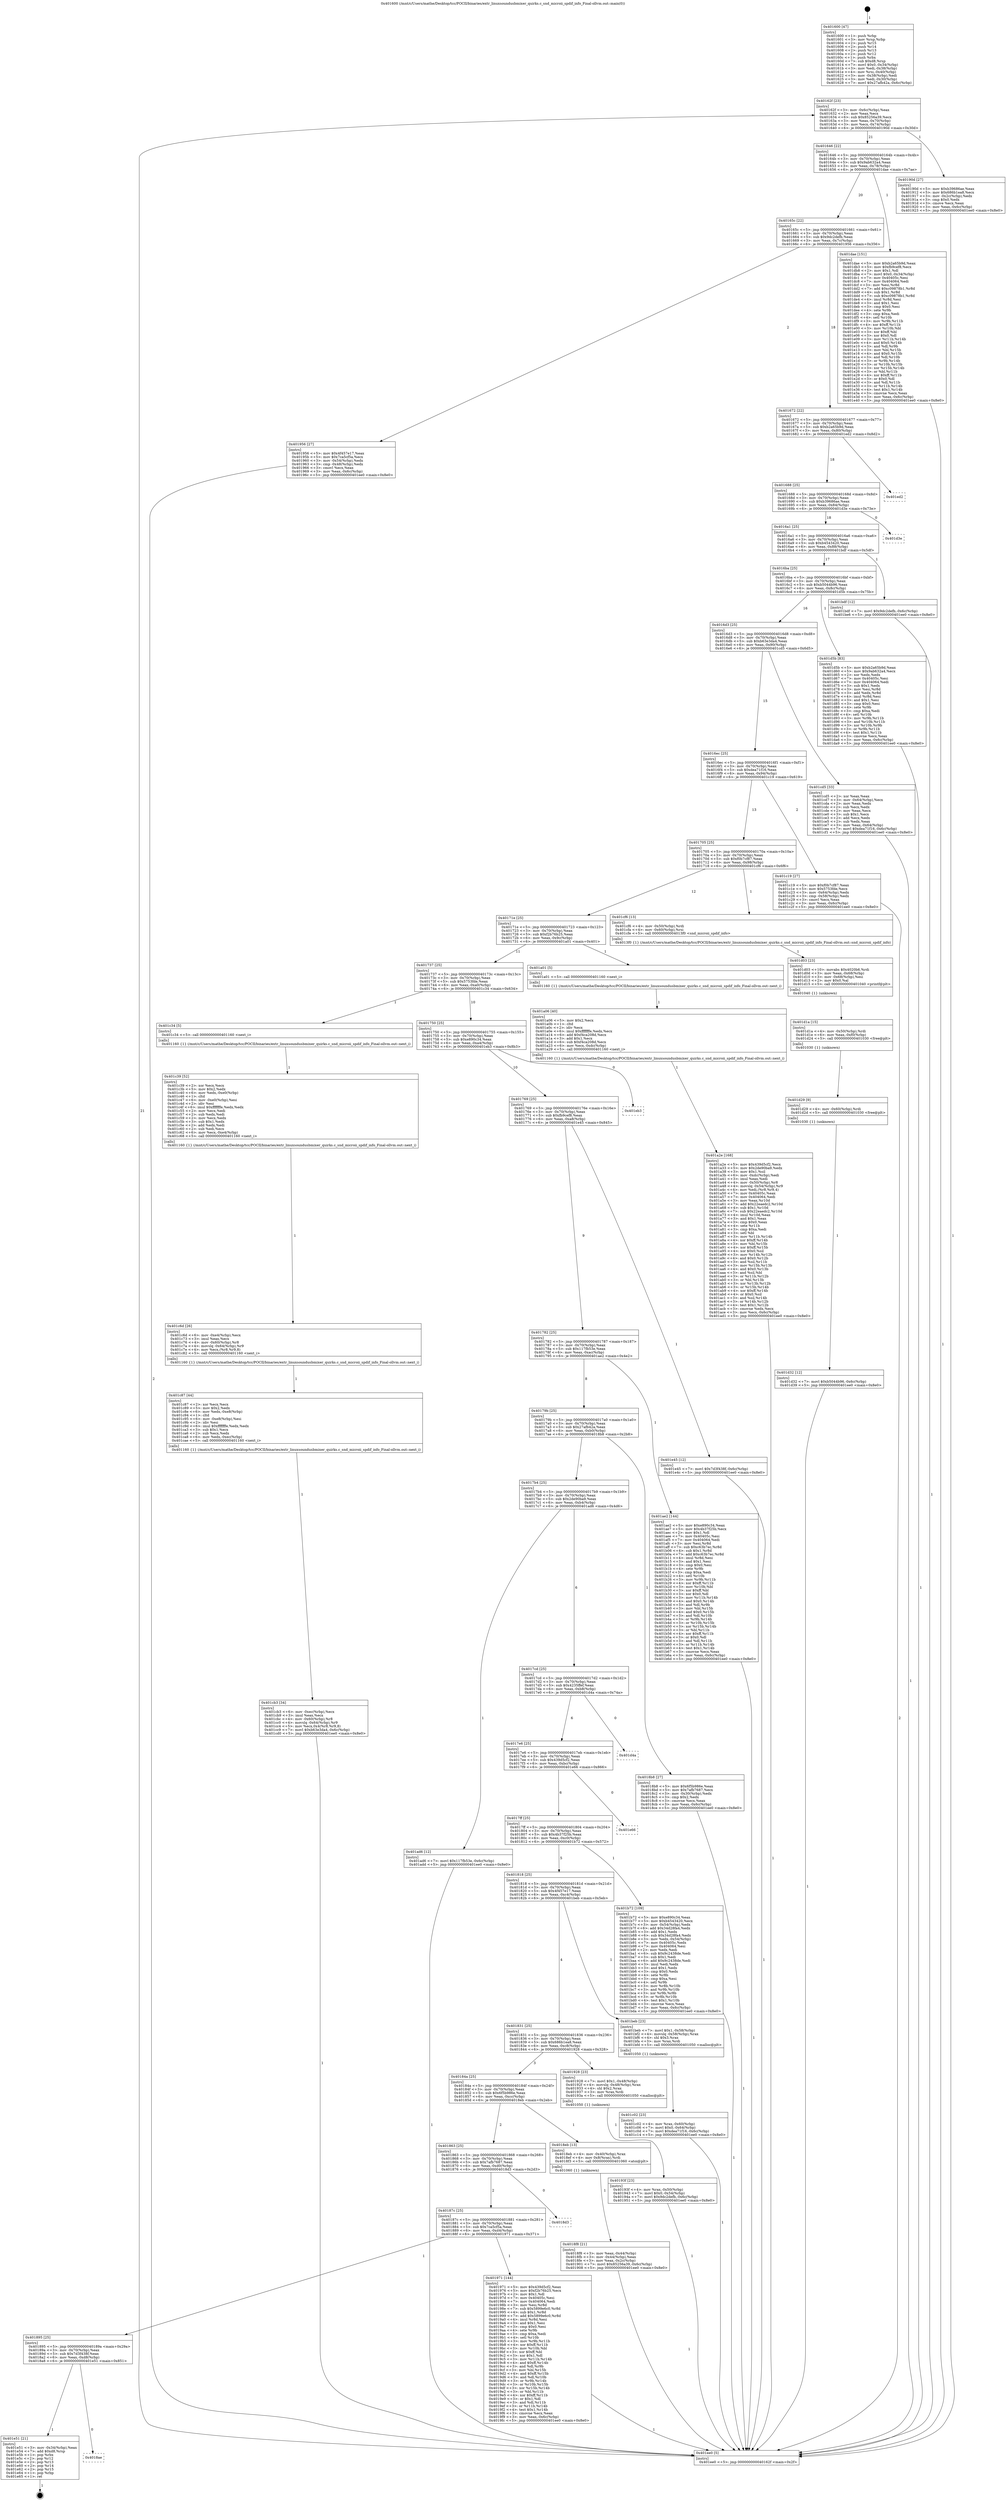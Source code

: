 digraph "0x401600" {
  label = "0x401600 (/mnt/c/Users/mathe/Desktop/tcc/POCII/binaries/extr_linuxsoundusbmixer_quirks.c_snd_microii_spdif_info_Final-ollvm.out::main(0))"
  labelloc = "t"
  node[shape=record]

  Entry [label="",width=0.3,height=0.3,shape=circle,fillcolor=black,style=filled]
  "0x40162f" [label="{
     0x40162f [23]\l
     | [instrs]\l
     &nbsp;&nbsp;0x40162f \<+3\>: mov -0x6c(%rbp),%eax\l
     &nbsp;&nbsp;0x401632 \<+2\>: mov %eax,%ecx\l
     &nbsp;&nbsp;0x401634 \<+6\>: sub $0x85256a39,%ecx\l
     &nbsp;&nbsp;0x40163a \<+3\>: mov %eax,-0x70(%rbp)\l
     &nbsp;&nbsp;0x40163d \<+3\>: mov %ecx,-0x74(%rbp)\l
     &nbsp;&nbsp;0x401640 \<+6\>: je 000000000040190d \<main+0x30d\>\l
  }"]
  "0x40190d" [label="{
     0x40190d [27]\l
     | [instrs]\l
     &nbsp;&nbsp;0x40190d \<+5\>: mov $0xb39686ae,%eax\l
     &nbsp;&nbsp;0x401912 \<+5\>: mov $0x686b1ea8,%ecx\l
     &nbsp;&nbsp;0x401917 \<+3\>: mov -0x2c(%rbp),%edx\l
     &nbsp;&nbsp;0x40191a \<+3\>: cmp $0x0,%edx\l
     &nbsp;&nbsp;0x40191d \<+3\>: cmove %ecx,%eax\l
     &nbsp;&nbsp;0x401920 \<+3\>: mov %eax,-0x6c(%rbp)\l
     &nbsp;&nbsp;0x401923 \<+5\>: jmp 0000000000401ee0 \<main+0x8e0\>\l
  }"]
  "0x401646" [label="{
     0x401646 [22]\l
     | [instrs]\l
     &nbsp;&nbsp;0x401646 \<+5\>: jmp 000000000040164b \<main+0x4b\>\l
     &nbsp;&nbsp;0x40164b \<+3\>: mov -0x70(%rbp),%eax\l
     &nbsp;&nbsp;0x40164e \<+5\>: sub $0x9ab632a4,%eax\l
     &nbsp;&nbsp;0x401653 \<+3\>: mov %eax,-0x78(%rbp)\l
     &nbsp;&nbsp;0x401656 \<+6\>: je 0000000000401dae \<main+0x7ae\>\l
  }"]
  Exit [label="",width=0.3,height=0.3,shape=circle,fillcolor=black,style=filled,peripheries=2]
  "0x401dae" [label="{
     0x401dae [151]\l
     | [instrs]\l
     &nbsp;&nbsp;0x401dae \<+5\>: mov $0xb2a65b9d,%eax\l
     &nbsp;&nbsp;0x401db3 \<+5\>: mov $0xfb9cef8,%ecx\l
     &nbsp;&nbsp;0x401db8 \<+2\>: mov $0x1,%dl\l
     &nbsp;&nbsp;0x401dba \<+7\>: movl $0x0,-0x34(%rbp)\l
     &nbsp;&nbsp;0x401dc1 \<+7\>: mov 0x40405c,%esi\l
     &nbsp;&nbsp;0x401dc8 \<+7\>: mov 0x404064,%edi\l
     &nbsp;&nbsp;0x401dcf \<+3\>: mov %esi,%r8d\l
     &nbsp;&nbsp;0x401dd2 \<+7\>: add $0xc09878b1,%r8d\l
     &nbsp;&nbsp;0x401dd9 \<+4\>: sub $0x1,%r8d\l
     &nbsp;&nbsp;0x401ddd \<+7\>: sub $0xc09878b1,%r8d\l
     &nbsp;&nbsp;0x401de4 \<+4\>: imul %r8d,%esi\l
     &nbsp;&nbsp;0x401de8 \<+3\>: and $0x1,%esi\l
     &nbsp;&nbsp;0x401deb \<+3\>: cmp $0x0,%esi\l
     &nbsp;&nbsp;0x401dee \<+4\>: sete %r9b\l
     &nbsp;&nbsp;0x401df2 \<+3\>: cmp $0xa,%edi\l
     &nbsp;&nbsp;0x401df5 \<+4\>: setl %r10b\l
     &nbsp;&nbsp;0x401df9 \<+3\>: mov %r9b,%r11b\l
     &nbsp;&nbsp;0x401dfc \<+4\>: xor $0xff,%r11b\l
     &nbsp;&nbsp;0x401e00 \<+3\>: mov %r10b,%bl\l
     &nbsp;&nbsp;0x401e03 \<+3\>: xor $0xff,%bl\l
     &nbsp;&nbsp;0x401e06 \<+3\>: xor $0x0,%dl\l
     &nbsp;&nbsp;0x401e09 \<+3\>: mov %r11b,%r14b\l
     &nbsp;&nbsp;0x401e0c \<+4\>: and $0x0,%r14b\l
     &nbsp;&nbsp;0x401e10 \<+3\>: and %dl,%r9b\l
     &nbsp;&nbsp;0x401e13 \<+3\>: mov %bl,%r15b\l
     &nbsp;&nbsp;0x401e16 \<+4\>: and $0x0,%r15b\l
     &nbsp;&nbsp;0x401e1a \<+3\>: and %dl,%r10b\l
     &nbsp;&nbsp;0x401e1d \<+3\>: or %r9b,%r14b\l
     &nbsp;&nbsp;0x401e20 \<+3\>: or %r10b,%r15b\l
     &nbsp;&nbsp;0x401e23 \<+3\>: xor %r15b,%r14b\l
     &nbsp;&nbsp;0x401e26 \<+3\>: or %bl,%r11b\l
     &nbsp;&nbsp;0x401e29 \<+4\>: xor $0xff,%r11b\l
     &nbsp;&nbsp;0x401e2d \<+3\>: or $0x0,%dl\l
     &nbsp;&nbsp;0x401e30 \<+3\>: and %dl,%r11b\l
     &nbsp;&nbsp;0x401e33 \<+3\>: or %r11b,%r14b\l
     &nbsp;&nbsp;0x401e36 \<+4\>: test $0x1,%r14b\l
     &nbsp;&nbsp;0x401e3a \<+3\>: cmovne %ecx,%eax\l
     &nbsp;&nbsp;0x401e3d \<+3\>: mov %eax,-0x6c(%rbp)\l
     &nbsp;&nbsp;0x401e40 \<+5\>: jmp 0000000000401ee0 \<main+0x8e0\>\l
  }"]
  "0x40165c" [label="{
     0x40165c [22]\l
     | [instrs]\l
     &nbsp;&nbsp;0x40165c \<+5\>: jmp 0000000000401661 \<main+0x61\>\l
     &nbsp;&nbsp;0x401661 \<+3\>: mov -0x70(%rbp),%eax\l
     &nbsp;&nbsp;0x401664 \<+5\>: sub $0x9dc2defb,%eax\l
     &nbsp;&nbsp;0x401669 \<+3\>: mov %eax,-0x7c(%rbp)\l
     &nbsp;&nbsp;0x40166c \<+6\>: je 0000000000401956 \<main+0x356\>\l
  }"]
  "0x4018ae" [label="{
     0x4018ae\l
  }", style=dashed]
  "0x401956" [label="{
     0x401956 [27]\l
     | [instrs]\l
     &nbsp;&nbsp;0x401956 \<+5\>: mov $0x4f457e17,%eax\l
     &nbsp;&nbsp;0x40195b \<+5\>: mov $0x7ca5cf5a,%ecx\l
     &nbsp;&nbsp;0x401960 \<+3\>: mov -0x54(%rbp),%edx\l
     &nbsp;&nbsp;0x401963 \<+3\>: cmp -0x48(%rbp),%edx\l
     &nbsp;&nbsp;0x401966 \<+3\>: cmovl %ecx,%eax\l
     &nbsp;&nbsp;0x401969 \<+3\>: mov %eax,-0x6c(%rbp)\l
     &nbsp;&nbsp;0x40196c \<+5\>: jmp 0000000000401ee0 \<main+0x8e0\>\l
  }"]
  "0x401672" [label="{
     0x401672 [22]\l
     | [instrs]\l
     &nbsp;&nbsp;0x401672 \<+5\>: jmp 0000000000401677 \<main+0x77\>\l
     &nbsp;&nbsp;0x401677 \<+3\>: mov -0x70(%rbp),%eax\l
     &nbsp;&nbsp;0x40167a \<+5\>: sub $0xb2a65b9d,%eax\l
     &nbsp;&nbsp;0x40167f \<+3\>: mov %eax,-0x80(%rbp)\l
     &nbsp;&nbsp;0x401682 \<+6\>: je 0000000000401ed2 \<main+0x8d2\>\l
  }"]
  "0x401e51" [label="{
     0x401e51 [21]\l
     | [instrs]\l
     &nbsp;&nbsp;0x401e51 \<+3\>: mov -0x34(%rbp),%eax\l
     &nbsp;&nbsp;0x401e54 \<+7\>: add $0xd8,%rsp\l
     &nbsp;&nbsp;0x401e5b \<+1\>: pop %rbx\l
     &nbsp;&nbsp;0x401e5c \<+2\>: pop %r12\l
     &nbsp;&nbsp;0x401e5e \<+2\>: pop %r13\l
     &nbsp;&nbsp;0x401e60 \<+2\>: pop %r14\l
     &nbsp;&nbsp;0x401e62 \<+2\>: pop %r15\l
     &nbsp;&nbsp;0x401e64 \<+1\>: pop %rbp\l
     &nbsp;&nbsp;0x401e65 \<+1\>: ret\l
  }"]
  "0x401ed2" [label="{
     0x401ed2\l
  }", style=dashed]
  "0x401688" [label="{
     0x401688 [25]\l
     | [instrs]\l
     &nbsp;&nbsp;0x401688 \<+5\>: jmp 000000000040168d \<main+0x8d\>\l
     &nbsp;&nbsp;0x40168d \<+3\>: mov -0x70(%rbp),%eax\l
     &nbsp;&nbsp;0x401690 \<+5\>: sub $0xb39686ae,%eax\l
     &nbsp;&nbsp;0x401695 \<+6\>: mov %eax,-0x84(%rbp)\l
     &nbsp;&nbsp;0x40169b \<+6\>: je 0000000000401d3e \<main+0x73e\>\l
  }"]
  "0x401d32" [label="{
     0x401d32 [12]\l
     | [instrs]\l
     &nbsp;&nbsp;0x401d32 \<+7\>: movl $0xb5044b96,-0x6c(%rbp)\l
     &nbsp;&nbsp;0x401d39 \<+5\>: jmp 0000000000401ee0 \<main+0x8e0\>\l
  }"]
  "0x401d3e" [label="{
     0x401d3e\l
  }", style=dashed]
  "0x4016a1" [label="{
     0x4016a1 [25]\l
     | [instrs]\l
     &nbsp;&nbsp;0x4016a1 \<+5\>: jmp 00000000004016a6 \<main+0xa6\>\l
     &nbsp;&nbsp;0x4016a6 \<+3\>: mov -0x70(%rbp),%eax\l
     &nbsp;&nbsp;0x4016a9 \<+5\>: sub $0xb4543420,%eax\l
     &nbsp;&nbsp;0x4016ae \<+6\>: mov %eax,-0x88(%rbp)\l
     &nbsp;&nbsp;0x4016b4 \<+6\>: je 0000000000401bdf \<main+0x5df\>\l
  }"]
  "0x401d29" [label="{
     0x401d29 [9]\l
     | [instrs]\l
     &nbsp;&nbsp;0x401d29 \<+4\>: mov -0x60(%rbp),%rdi\l
     &nbsp;&nbsp;0x401d2d \<+5\>: call 0000000000401030 \<free@plt\>\l
     | [calls]\l
     &nbsp;&nbsp;0x401030 \{1\} (unknown)\l
  }"]
  "0x401bdf" [label="{
     0x401bdf [12]\l
     | [instrs]\l
     &nbsp;&nbsp;0x401bdf \<+7\>: movl $0x9dc2defb,-0x6c(%rbp)\l
     &nbsp;&nbsp;0x401be6 \<+5\>: jmp 0000000000401ee0 \<main+0x8e0\>\l
  }"]
  "0x4016ba" [label="{
     0x4016ba [25]\l
     | [instrs]\l
     &nbsp;&nbsp;0x4016ba \<+5\>: jmp 00000000004016bf \<main+0xbf\>\l
     &nbsp;&nbsp;0x4016bf \<+3\>: mov -0x70(%rbp),%eax\l
     &nbsp;&nbsp;0x4016c2 \<+5\>: sub $0xb5044b96,%eax\l
     &nbsp;&nbsp;0x4016c7 \<+6\>: mov %eax,-0x8c(%rbp)\l
     &nbsp;&nbsp;0x4016cd \<+6\>: je 0000000000401d5b \<main+0x75b\>\l
  }"]
  "0x401d1a" [label="{
     0x401d1a [15]\l
     | [instrs]\l
     &nbsp;&nbsp;0x401d1a \<+4\>: mov -0x50(%rbp),%rdi\l
     &nbsp;&nbsp;0x401d1e \<+6\>: mov %eax,-0xf0(%rbp)\l
     &nbsp;&nbsp;0x401d24 \<+5\>: call 0000000000401030 \<free@plt\>\l
     | [calls]\l
     &nbsp;&nbsp;0x401030 \{1\} (unknown)\l
  }"]
  "0x401d5b" [label="{
     0x401d5b [83]\l
     | [instrs]\l
     &nbsp;&nbsp;0x401d5b \<+5\>: mov $0xb2a65b9d,%eax\l
     &nbsp;&nbsp;0x401d60 \<+5\>: mov $0x9ab632a4,%ecx\l
     &nbsp;&nbsp;0x401d65 \<+2\>: xor %edx,%edx\l
     &nbsp;&nbsp;0x401d67 \<+7\>: mov 0x40405c,%esi\l
     &nbsp;&nbsp;0x401d6e \<+7\>: mov 0x404064,%edi\l
     &nbsp;&nbsp;0x401d75 \<+3\>: sub $0x1,%edx\l
     &nbsp;&nbsp;0x401d78 \<+3\>: mov %esi,%r8d\l
     &nbsp;&nbsp;0x401d7b \<+3\>: add %edx,%r8d\l
     &nbsp;&nbsp;0x401d7e \<+4\>: imul %r8d,%esi\l
     &nbsp;&nbsp;0x401d82 \<+3\>: and $0x1,%esi\l
     &nbsp;&nbsp;0x401d85 \<+3\>: cmp $0x0,%esi\l
     &nbsp;&nbsp;0x401d88 \<+4\>: sete %r9b\l
     &nbsp;&nbsp;0x401d8c \<+3\>: cmp $0xa,%edi\l
     &nbsp;&nbsp;0x401d8f \<+4\>: setl %r10b\l
     &nbsp;&nbsp;0x401d93 \<+3\>: mov %r9b,%r11b\l
     &nbsp;&nbsp;0x401d96 \<+3\>: and %r10b,%r11b\l
     &nbsp;&nbsp;0x401d99 \<+3\>: xor %r10b,%r9b\l
     &nbsp;&nbsp;0x401d9c \<+3\>: or %r9b,%r11b\l
     &nbsp;&nbsp;0x401d9f \<+4\>: test $0x1,%r11b\l
     &nbsp;&nbsp;0x401da3 \<+3\>: cmovne %ecx,%eax\l
     &nbsp;&nbsp;0x401da6 \<+3\>: mov %eax,-0x6c(%rbp)\l
     &nbsp;&nbsp;0x401da9 \<+5\>: jmp 0000000000401ee0 \<main+0x8e0\>\l
  }"]
  "0x4016d3" [label="{
     0x4016d3 [25]\l
     | [instrs]\l
     &nbsp;&nbsp;0x4016d3 \<+5\>: jmp 00000000004016d8 \<main+0xd8\>\l
     &nbsp;&nbsp;0x4016d8 \<+3\>: mov -0x70(%rbp),%eax\l
     &nbsp;&nbsp;0x4016db \<+5\>: sub $0xb63e3da4,%eax\l
     &nbsp;&nbsp;0x4016e0 \<+6\>: mov %eax,-0x90(%rbp)\l
     &nbsp;&nbsp;0x4016e6 \<+6\>: je 0000000000401cd5 \<main+0x6d5\>\l
  }"]
  "0x401d03" [label="{
     0x401d03 [23]\l
     | [instrs]\l
     &nbsp;&nbsp;0x401d03 \<+10\>: movabs $0x4020b6,%rdi\l
     &nbsp;&nbsp;0x401d0d \<+3\>: mov %eax,-0x68(%rbp)\l
     &nbsp;&nbsp;0x401d10 \<+3\>: mov -0x68(%rbp),%esi\l
     &nbsp;&nbsp;0x401d13 \<+2\>: mov $0x0,%al\l
     &nbsp;&nbsp;0x401d15 \<+5\>: call 0000000000401040 \<printf@plt\>\l
     | [calls]\l
     &nbsp;&nbsp;0x401040 \{1\} (unknown)\l
  }"]
  "0x401cd5" [label="{
     0x401cd5 [33]\l
     | [instrs]\l
     &nbsp;&nbsp;0x401cd5 \<+2\>: xor %eax,%eax\l
     &nbsp;&nbsp;0x401cd7 \<+3\>: mov -0x64(%rbp),%ecx\l
     &nbsp;&nbsp;0x401cda \<+2\>: mov %eax,%edx\l
     &nbsp;&nbsp;0x401cdc \<+2\>: sub %ecx,%edx\l
     &nbsp;&nbsp;0x401cde \<+2\>: mov %eax,%ecx\l
     &nbsp;&nbsp;0x401ce0 \<+3\>: sub $0x1,%ecx\l
     &nbsp;&nbsp;0x401ce3 \<+2\>: add %ecx,%edx\l
     &nbsp;&nbsp;0x401ce5 \<+2\>: sub %edx,%eax\l
     &nbsp;&nbsp;0x401ce7 \<+3\>: mov %eax,-0x64(%rbp)\l
     &nbsp;&nbsp;0x401cea \<+7\>: movl $0xdea71f16,-0x6c(%rbp)\l
     &nbsp;&nbsp;0x401cf1 \<+5\>: jmp 0000000000401ee0 \<main+0x8e0\>\l
  }"]
  "0x4016ec" [label="{
     0x4016ec [25]\l
     | [instrs]\l
     &nbsp;&nbsp;0x4016ec \<+5\>: jmp 00000000004016f1 \<main+0xf1\>\l
     &nbsp;&nbsp;0x4016f1 \<+3\>: mov -0x70(%rbp),%eax\l
     &nbsp;&nbsp;0x4016f4 \<+5\>: sub $0xdea71f16,%eax\l
     &nbsp;&nbsp;0x4016f9 \<+6\>: mov %eax,-0x94(%rbp)\l
     &nbsp;&nbsp;0x4016ff \<+6\>: je 0000000000401c19 \<main+0x619\>\l
  }"]
  "0x401cb3" [label="{
     0x401cb3 [34]\l
     | [instrs]\l
     &nbsp;&nbsp;0x401cb3 \<+6\>: mov -0xec(%rbp),%ecx\l
     &nbsp;&nbsp;0x401cb9 \<+3\>: imul %eax,%ecx\l
     &nbsp;&nbsp;0x401cbc \<+4\>: mov -0x60(%rbp),%r8\l
     &nbsp;&nbsp;0x401cc0 \<+4\>: movslq -0x64(%rbp),%r9\l
     &nbsp;&nbsp;0x401cc4 \<+5\>: mov %ecx,0x4(%r8,%r9,8)\l
     &nbsp;&nbsp;0x401cc9 \<+7\>: movl $0xb63e3da4,-0x6c(%rbp)\l
     &nbsp;&nbsp;0x401cd0 \<+5\>: jmp 0000000000401ee0 \<main+0x8e0\>\l
  }"]
  "0x401c19" [label="{
     0x401c19 [27]\l
     | [instrs]\l
     &nbsp;&nbsp;0x401c19 \<+5\>: mov $0xf0b7cf87,%eax\l
     &nbsp;&nbsp;0x401c1e \<+5\>: mov $0x5753fde,%ecx\l
     &nbsp;&nbsp;0x401c23 \<+3\>: mov -0x64(%rbp),%edx\l
     &nbsp;&nbsp;0x401c26 \<+3\>: cmp -0x58(%rbp),%edx\l
     &nbsp;&nbsp;0x401c29 \<+3\>: cmovl %ecx,%eax\l
     &nbsp;&nbsp;0x401c2c \<+3\>: mov %eax,-0x6c(%rbp)\l
     &nbsp;&nbsp;0x401c2f \<+5\>: jmp 0000000000401ee0 \<main+0x8e0\>\l
  }"]
  "0x401705" [label="{
     0x401705 [25]\l
     | [instrs]\l
     &nbsp;&nbsp;0x401705 \<+5\>: jmp 000000000040170a \<main+0x10a\>\l
     &nbsp;&nbsp;0x40170a \<+3\>: mov -0x70(%rbp),%eax\l
     &nbsp;&nbsp;0x40170d \<+5\>: sub $0xf0b7cf87,%eax\l
     &nbsp;&nbsp;0x401712 \<+6\>: mov %eax,-0x98(%rbp)\l
     &nbsp;&nbsp;0x401718 \<+6\>: je 0000000000401cf6 \<main+0x6f6\>\l
  }"]
  "0x401c87" [label="{
     0x401c87 [44]\l
     | [instrs]\l
     &nbsp;&nbsp;0x401c87 \<+2\>: xor %ecx,%ecx\l
     &nbsp;&nbsp;0x401c89 \<+5\>: mov $0x2,%edx\l
     &nbsp;&nbsp;0x401c8e \<+6\>: mov %edx,-0xe8(%rbp)\l
     &nbsp;&nbsp;0x401c94 \<+1\>: cltd\l
     &nbsp;&nbsp;0x401c95 \<+6\>: mov -0xe8(%rbp),%esi\l
     &nbsp;&nbsp;0x401c9b \<+2\>: idiv %esi\l
     &nbsp;&nbsp;0x401c9d \<+6\>: imul $0xfffffffe,%edx,%edx\l
     &nbsp;&nbsp;0x401ca3 \<+3\>: sub $0x1,%ecx\l
     &nbsp;&nbsp;0x401ca6 \<+2\>: sub %ecx,%edx\l
     &nbsp;&nbsp;0x401ca8 \<+6\>: mov %edx,-0xec(%rbp)\l
     &nbsp;&nbsp;0x401cae \<+5\>: call 0000000000401160 \<next_i\>\l
     | [calls]\l
     &nbsp;&nbsp;0x401160 \{1\} (/mnt/c/Users/mathe/Desktop/tcc/POCII/binaries/extr_linuxsoundusbmixer_quirks.c_snd_microii_spdif_info_Final-ollvm.out::next_i)\l
  }"]
  "0x401cf6" [label="{
     0x401cf6 [13]\l
     | [instrs]\l
     &nbsp;&nbsp;0x401cf6 \<+4\>: mov -0x50(%rbp),%rdi\l
     &nbsp;&nbsp;0x401cfa \<+4\>: mov -0x60(%rbp),%rsi\l
     &nbsp;&nbsp;0x401cfe \<+5\>: call 00000000004013f0 \<snd_microii_spdif_info\>\l
     | [calls]\l
     &nbsp;&nbsp;0x4013f0 \{1\} (/mnt/c/Users/mathe/Desktop/tcc/POCII/binaries/extr_linuxsoundusbmixer_quirks.c_snd_microii_spdif_info_Final-ollvm.out::snd_microii_spdif_info)\l
  }"]
  "0x40171e" [label="{
     0x40171e [25]\l
     | [instrs]\l
     &nbsp;&nbsp;0x40171e \<+5\>: jmp 0000000000401723 \<main+0x123\>\l
     &nbsp;&nbsp;0x401723 \<+3\>: mov -0x70(%rbp),%eax\l
     &nbsp;&nbsp;0x401726 \<+5\>: sub $0xf2b76b25,%eax\l
     &nbsp;&nbsp;0x40172b \<+6\>: mov %eax,-0x9c(%rbp)\l
     &nbsp;&nbsp;0x401731 \<+6\>: je 0000000000401a01 \<main+0x401\>\l
  }"]
  "0x401c6d" [label="{
     0x401c6d [26]\l
     | [instrs]\l
     &nbsp;&nbsp;0x401c6d \<+6\>: mov -0xe4(%rbp),%ecx\l
     &nbsp;&nbsp;0x401c73 \<+3\>: imul %eax,%ecx\l
     &nbsp;&nbsp;0x401c76 \<+4\>: mov -0x60(%rbp),%r8\l
     &nbsp;&nbsp;0x401c7a \<+4\>: movslq -0x64(%rbp),%r9\l
     &nbsp;&nbsp;0x401c7e \<+4\>: mov %ecx,(%r8,%r9,8)\l
     &nbsp;&nbsp;0x401c82 \<+5\>: call 0000000000401160 \<next_i\>\l
     | [calls]\l
     &nbsp;&nbsp;0x401160 \{1\} (/mnt/c/Users/mathe/Desktop/tcc/POCII/binaries/extr_linuxsoundusbmixer_quirks.c_snd_microii_spdif_info_Final-ollvm.out::next_i)\l
  }"]
  "0x401a01" [label="{
     0x401a01 [5]\l
     | [instrs]\l
     &nbsp;&nbsp;0x401a01 \<+5\>: call 0000000000401160 \<next_i\>\l
     | [calls]\l
     &nbsp;&nbsp;0x401160 \{1\} (/mnt/c/Users/mathe/Desktop/tcc/POCII/binaries/extr_linuxsoundusbmixer_quirks.c_snd_microii_spdif_info_Final-ollvm.out::next_i)\l
  }"]
  "0x401737" [label="{
     0x401737 [25]\l
     | [instrs]\l
     &nbsp;&nbsp;0x401737 \<+5\>: jmp 000000000040173c \<main+0x13c\>\l
     &nbsp;&nbsp;0x40173c \<+3\>: mov -0x70(%rbp),%eax\l
     &nbsp;&nbsp;0x40173f \<+5\>: sub $0x5753fde,%eax\l
     &nbsp;&nbsp;0x401744 \<+6\>: mov %eax,-0xa0(%rbp)\l
     &nbsp;&nbsp;0x40174a \<+6\>: je 0000000000401c34 \<main+0x634\>\l
  }"]
  "0x401c39" [label="{
     0x401c39 [52]\l
     | [instrs]\l
     &nbsp;&nbsp;0x401c39 \<+2\>: xor %ecx,%ecx\l
     &nbsp;&nbsp;0x401c3b \<+5\>: mov $0x2,%edx\l
     &nbsp;&nbsp;0x401c40 \<+6\>: mov %edx,-0xe0(%rbp)\l
     &nbsp;&nbsp;0x401c46 \<+1\>: cltd\l
     &nbsp;&nbsp;0x401c47 \<+6\>: mov -0xe0(%rbp),%esi\l
     &nbsp;&nbsp;0x401c4d \<+2\>: idiv %esi\l
     &nbsp;&nbsp;0x401c4f \<+6\>: imul $0xfffffffe,%edx,%edx\l
     &nbsp;&nbsp;0x401c55 \<+2\>: mov %ecx,%edi\l
     &nbsp;&nbsp;0x401c57 \<+2\>: sub %edx,%edi\l
     &nbsp;&nbsp;0x401c59 \<+2\>: mov %ecx,%edx\l
     &nbsp;&nbsp;0x401c5b \<+3\>: sub $0x1,%edx\l
     &nbsp;&nbsp;0x401c5e \<+2\>: add %edx,%edi\l
     &nbsp;&nbsp;0x401c60 \<+2\>: sub %edi,%ecx\l
     &nbsp;&nbsp;0x401c62 \<+6\>: mov %ecx,-0xe4(%rbp)\l
     &nbsp;&nbsp;0x401c68 \<+5\>: call 0000000000401160 \<next_i\>\l
     | [calls]\l
     &nbsp;&nbsp;0x401160 \{1\} (/mnt/c/Users/mathe/Desktop/tcc/POCII/binaries/extr_linuxsoundusbmixer_quirks.c_snd_microii_spdif_info_Final-ollvm.out::next_i)\l
  }"]
  "0x401c34" [label="{
     0x401c34 [5]\l
     | [instrs]\l
     &nbsp;&nbsp;0x401c34 \<+5\>: call 0000000000401160 \<next_i\>\l
     | [calls]\l
     &nbsp;&nbsp;0x401160 \{1\} (/mnt/c/Users/mathe/Desktop/tcc/POCII/binaries/extr_linuxsoundusbmixer_quirks.c_snd_microii_spdif_info_Final-ollvm.out::next_i)\l
  }"]
  "0x401750" [label="{
     0x401750 [25]\l
     | [instrs]\l
     &nbsp;&nbsp;0x401750 \<+5\>: jmp 0000000000401755 \<main+0x155\>\l
     &nbsp;&nbsp;0x401755 \<+3\>: mov -0x70(%rbp),%eax\l
     &nbsp;&nbsp;0x401758 \<+5\>: sub $0xe890c34,%eax\l
     &nbsp;&nbsp;0x40175d \<+6\>: mov %eax,-0xa4(%rbp)\l
     &nbsp;&nbsp;0x401763 \<+6\>: je 0000000000401eb3 \<main+0x8b3\>\l
  }"]
  "0x401c02" [label="{
     0x401c02 [23]\l
     | [instrs]\l
     &nbsp;&nbsp;0x401c02 \<+4\>: mov %rax,-0x60(%rbp)\l
     &nbsp;&nbsp;0x401c06 \<+7\>: movl $0x0,-0x64(%rbp)\l
     &nbsp;&nbsp;0x401c0d \<+7\>: movl $0xdea71f16,-0x6c(%rbp)\l
     &nbsp;&nbsp;0x401c14 \<+5\>: jmp 0000000000401ee0 \<main+0x8e0\>\l
  }"]
  "0x401eb3" [label="{
     0x401eb3\l
  }", style=dashed]
  "0x401769" [label="{
     0x401769 [25]\l
     | [instrs]\l
     &nbsp;&nbsp;0x401769 \<+5\>: jmp 000000000040176e \<main+0x16e\>\l
     &nbsp;&nbsp;0x40176e \<+3\>: mov -0x70(%rbp),%eax\l
     &nbsp;&nbsp;0x401771 \<+5\>: sub $0xfb9cef8,%eax\l
     &nbsp;&nbsp;0x401776 \<+6\>: mov %eax,-0xa8(%rbp)\l
     &nbsp;&nbsp;0x40177c \<+6\>: je 0000000000401e45 \<main+0x845\>\l
  }"]
  "0x401a2e" [label="{
     0x401a2e [168]\l
     | [instrs]\l
     &nbsp;&nbsp;0x401a2e \<+5\>: mov $0x439d5cf2,%ecx\l
     &nbsp;&nbsp;0x401a33 \<+5\>: mov $0x2de90ba9,%edx\l
     &nbsp;&nbsp;0x401a38 \<+3\>: mov $0x1,%sil\l
     &nbsp;&nbsp;0x401a3b \<+6\>: mov -0xdc(%rbp),%edi\l
     &nbsp;&nbsp;0x401a41 \<+3\>: imul %eax,%edi\l
     &nbsp;&nbsp;0x401a44 \<+4\>: mov -0x50(%rbp),%r8\l
     &nbsp;&nbsp;0x401a48 \<+4\>: movslq -0x54(%rbp),%r9\l
     &nbsp;&nbsp;0x401a4c \<+4\>: mov %edi,(%r8,%r9,4)\l
     &nbsp;&nbsp;0x401a50 \<+7\>: mov 0x40405c,%eax\l
     &nbsp;&nbsp;0x401a57 \<+7\>: mov 0x404064,%edi\l
     &nbsp;&nbsp;0x401a5e \<+3\>: mov %eax,%r10d\l
     &nbsp;&nbsp;0x401a61 \<+7\>: add $0x22eaedc2,%r10d\l
     &nbsp;&nbsp;0x401a68 \<+4\>: sub $0x1,%r10d\l
     &nbsp;&nbsp;0x401a6c \<+7\>: sub $0x22eaedc2,%r10d\l
     &nbsp;&nbsp;0x401a73 \<+4\>: imul %r10d,%eax\l
     &nbsp;&nbsp;0x401a77 \<+3\>: and $0x1,%eax\l
     &nbsp;&nbsp;0x401a7a \<+3\>: cmp $0x0,%eax\l
     &nbsp;&nbsp;0x401a7d \<+4\>: sete %r11b\l
     &nbsp;&nbsp;0x401a81 \<+3\>: cmp $0xa,%edi\l
     &nbsp;&nbsp;0x401a84 \<+3\>: setl %bl\l
     &nbsp;&nbsp;0x401a87 \<+3\>: mov %r11b,%r14b\l
     &nbsp;&nbsp;0x401a8a \<+4\>: xor $0xff,%r14b\l
     &nbsp;&nbsp;0x401a8e \<+3\>: mov %bl,%r15b\l
     &nbsp;&nbsp;0x401a91 \<+4\>: xor $0xff,%r15b\l
     &nbsp;&nbsp;0x401a95 \<+4\>: xor $0x0,%sil\l
     &nbsp;&nbsp;0x401a99 \<+3\>: mov %r14b,%r12b\l
     &nbsp;&nbsp;0x401a9c \<+4\>: and $0x0,%r12b\l
     &nbsp;&nbsp;0x401aa0 \<+3\>: and %sil,%r11b\l
     &nbsp;&nbsp;0x401aa3 \<+3\>: mov %r15b,%r13b\l
     &nbsp;&nbsp;0x401aa6 \<+4\>: and $0x0,%r13b\l
     &nbsp;&nbsp;0x401aaa \<+3\>: and %sil,%bl\l
     &nbsp;&nbsp;0x401aad \<+3\>: or %r11b,%r12b\l
     &nbsp;&nbsp;0x401ab0 \<+3\>: or %bl,%r13b\l
     &nbsp;&nbsp;0x401ab3 \<+3\>: xor %r13b,%r12b\l
     &nbsp;&nbsp;0x401ab6 \<+3\>: or %r15b,%r14b\l
     &nbsp;&nbsp;0x401ab9 \<+4\>: xor $0xff,%r14b\l
     &nbsp;&nbsp;0x401abd \<+4\>: or $0x0,%sil\l
     &nbsp;&nbsp;0x401ac1 \<+3\>: and %sil,%r14b\l
     &nbsp;&nbsp;0x401ac4 \<+3\>: or %r14b,%r12b\l
     &nbsp;&nbsp;0x401ac7 \<+4\>: test $0x1,%r12b\l
     &nbsp;&nbsp;0x401acb \<+3\>: cmovne %edx,%ecx\l
     &nbsp;&nbsp;0x401ace \<+3\>: mov %ecx,-0x6c(%rbp)\l
     &nbsp;&nbsp;0x401ad1 \<+5\>: jmp 0000000000401ee0 \<main+0x8e0\>\l
  }"]
  "0x401e45" [label="{
     0x401e45 [12]\l
     | [instrs]\l
     &nbsp;&nbsp;0x401e45 \<+7\>: movl $0x7d3f438f,-0x6c(%rbp)\l
     &nbsp;&nbsp;0x401e4c \<+5\>: jmp 0000000000401ee0 \<main+0x8e0\>\l
  }"]
  "0x401782" [label="{
     0x401782 [25]\l
     | [instrs]\l
     &nbsp;&nbsp;0x401782 \<+5\>: jmp 0000000000401787 \<main+0x187\>\l
     &nbsp;&nbsp;0x401787 \<+3\>: mov -0x70(%rbp),%eax\l
     &nbsp;&nbsp;0x40178a \<+5\>: sub $0x117fb53e,%eax\l
     &nbsp;&nbsp;0x40178f \<+6\>: mov %eax,-0xac(%rbp)\l
     &nbsp;&nbsp;0x401795 \<+6\>: je 0000000000401ae2 \<main+0x4e2\>\l
  }"]
  "0x401a06" [label="{
     0x401a06 [40]\l
     | [instrs]\l
     &nbsp;&nbsp;0x401a06 \<+5\>: mov $0x2,%ecx\l
     &nbsp;&nbsp;0x401a0b \<+1\>: cltd\l
     &nbsp;&nbsp;0x401a0c \<+2\>: idiv %ecx\l
     &nbsp;&nbsp;0x401a0e \<+6\>: imul $0xfffffffe,%edx,%ecx\l
     &nbsp;&nbsp;0x401a14 \<+6\>: add $0xf4ca208d,%ecx\l
     &nbsp;&nbsp;0x401a1a \<+3\>: add $0x1,%ecx\l
     &nbsp;&nbsp;0x401a1d \<+6\>: sub $0xf4ca208d,%ecx\l
     &nbsp;&nbsp;0x401a23 \<+6\>: mov %ecx,-0xdc(%rbp)\l
     &nbsp;&nbsp;0x401a29 \<+5\>: call 0000000000401160 \<next_i\>\l
     | [calls]\l
     &nbsp;&nbsp;0x401160 \{1\} (/mnt/c/Users/mathe/Desktop/tcc/POCII/binaries/extr_linuxsoundusbmixer_quirks.c_snd_microii_spdif_info_Final-ollvm.out::next_i)\l
  }"]
  "0x401ae2" [label="{
     0x401ae2 [144]\l
     | [instrs]\l
     &nbsp;&nbsp;0x401ae2 \<+5\>: mov $0xe890c34,%eax\l
     &nbsp;&nbsp;0x401ae7 \<+5\>: mov $0x4b37f25b,%ecx\l
     &nbsp;&nbsp;0x401aec \<+2\>: mov $0x1,%dl\l
     &nbsp;&nbsp;0x401aee \<+7\>: mov 0x40405c,%esi\l
     &nbsp;&nbsp;0x401af5 \<+7\>: mov 0x404064,%edi\l
     &nbsp;&nbsp;0x401afc \<+3\>: mov %esi,%r8d\l
     &nbsp;&nbsp;0x401aff \<+7\>: sub $0xc63b7ec,%r8d\l
     &nbsp;&nbsp;0x401b06 \<+4\>: sub $0x1,%r8d\l
     &nbsp;&nbsp;0x401b0a \<+7\>: add $0xc63b7ec,%r8d\l
     &nbsp;&nbsp;0x401b11 \<+4\>: imul %r8d,%esi\l
     &nbsp;&nbsp;0x401b15 \<+3\>: and $0x1,%esi\l
     &nbsp;&nbsp;0x401b18 \<+3\>: cmp $0x0,%esi\l
     &nbsp;&nbsp;0x401b1b \<+4\>: sete %r9b\l
     &nbsp;&nbsp;0x401b1f \<+3\>: cmp $0xa,%edi\l
     &nbsp;&nbsp;0x401b22 \<+4\>: setl %r10b\l
     &nbsp;&nbsp;0x401b26 \<+3\>: mov %r9b,%r11b\l
     &nbsp;&nbsp;0x401b29 \<+4\>: xor $0xff,%r11b\l
     &nbsp;&nbsp;0x401b2d \<+3\>: mov %r10b,%bl\l
     &nbsp;&nbsp;0x401b30 \<+3\>: xor $0xff,%bl\l
     &nbsp;&nbsp;0x401b33 \<+3\>: xor $0x0,%dl\l
     &nbsp;&nbsp;0x401b36 \<+3\>: mov %r11b,%r14b\l
     &nbsp;&nbsp;0x401b39 \<+4\>: and $0x0,%r14b\l
     &nbsp;&nbsp;0x401b3d \<+3\>: and %dl,%r9b\l
     &nbsp;&nbsp;0x401b40 \<+3\>: mov %bl,%r15b\l
     &nbsp;&nbsp;0x401b43 \<+4\>: and $0x0,%r15b\l
     &nbsp;&nbsp;0x401b47 \<+3\>: and %dl,%r10b\l
     &nbsp;&nbsp;0x401b4a \<+3\>: or %r9b,%r14b\l
     &nbsp;&nbsp;0x401b4d \<+3\>: or %r10b,%r15b\l
     &nbsp;&nbsp;0x401b50 \<+3\>: xor %r15b,%r14b\l
     &nbsp;&nbsp;0x401b53 \<+3\>: or %bl,%r11b\l
     &nbsp;&nbsp;0x401b56 \<+4\>: xor $0xff,%r11b\l
     &nbsp;&nbsp;0x401b5a \<+3\>: or $0x0,%dl\l
     &nbsp;&nbsp;0x401b5d \<+3\>: and %dl,%r11b\l
     &nbsp;&nbsp;0x401b60 \<+3\>: or %r11b,%r14b\l
     &nbsp;&nbsp;0x401b63 \<+4\>: test $0x1,%r14b\l
     &nbsp;&nbsp;0x401b67 \<+3\>: cmovne %ecx,%eax\l
     &nbsp;&nbsp;0x401b6a \<+3\>: mov %eax,-0x6c(%rbp)\l
     &nbsp;&nbsp;0x401b6d \<+5\>: jmp 0000000000401ee0 \<main+0x8e0\>\l
  }"]
  "0x40179b" [label="{
     0x40179b [25]\l
     | [instrs]\l
     &nbsp;&nbsp;0x40179b \<+5\>: jmp 00000000004017a0 \<main+0x1a0\>\l
     &nbsp;&nbsp;0x4017a0 \<+3\>: mov -0x70(%rbp),%eax\l
     &nbsp;&nbsp;0x4017a3 \<+5\>: sub $0x27afb42a,%eax\l
     &nbsp;&nbsp;0x4017a8 \<+6\>: mov %eax,-0xb0(%rbp)\l
     &nbsp;&nbsp;0x4017ae \<+6\>: je 00000000004018b8 \<main+0x2b8\>\l
  }"]
  "0x401895" [label="{
     0x401895 [25]\l
     | [instrs]\l
     &nbsp;&nbsp;0x401895 \<+5\>: jmp 000000000040189a \<main+0x29a\>\l
     &nbsp;&nbsp;0x40189a \<+3\>: mov -0x70(%rbp),%eax\l
     &nbsp;&nbsp;0x40189d \<+5\>: sub $0x7d3f438f,%eax\l
     &nbsp;&nbsp;0x4018a2 \<+6\>: mov %eax,-0xd8(%rbp)\l
     &nbsp;&nbsp;0x4018a8 \<+6\>: je 0000000000401e51 \<main+0x851\>\l
  }"]
  "0x4018b8" [label="{
     0x4018b8 [27]\l
     | [instrs]\l
     &nbsp;&nbsp;0x4018b8 \<+5\>: mov $0x6f5b986e,%eax\l
     &nbsp;&nbsp;0x4018bd \<+5\>: mov $0x7afb7687,%ecx\l
     &nbsp;&nbsp;0x4018c2 \<+3\>: mov -0x30(%rbp),%edx\l
     &nbsp;&nbsp;0x4018c5 \<+3\>: cmp $0x2,%edx\l
     &nbsp;&nbsp;0x4018c8 \<+3\>: cmovne %ecx,%eax\l
     &nbsp;&nbsp;0x4018cb \<+3\>: mov %eax,-0x6c(%rbp)\l
     &nbsp;&nbsp;0x4018ce \<+5\>: jmp 0000000000401ee0 \<main+0x8e0\>\l
  }"]
  "0x4017b4" [label="{
     0x4017b4 [25]\l
     | [instrs]\l
     &nbsp;&nbsp;0x4017b4 \<+5\>: jmp 00000000004017b9 \<main+0x1b9\>\l
     &nbsp;&nbsp;0x4017b9 \<+3\>: mov -0x70(%rbp),%eax\l
     &nbsp;&nbsp;0x4017bc \<+5\>: sub $0x2de90ba9,%eax\l
     &nbsp;&nbsp;0x4017c1 \<+6\>: mov %eax,-0xb4(%rbp)\l
     &nbsp;&nbsp;0x4017c7 \<+6\>: je 0000000000401ad6 \<main+0x4d6\>\l
  }"]
  "0x401ee0" [label="{
     0x401ee0 [5]\l
     | [instrs]\l
     &nbsp;&nbsp;0x401ee0 \<+5\>: jmp 000000000040162f \<main+0x2f\>\l
  }"]
  "0x401600" [label="{
     0x401600 [47]\l
     | [instrs]\l
     &nbsp;&nbsp;0x401600 \<+1\>: push %rbp\l
     &nbsp;&nbsp;0x401601 \<+3\>: mov %rsp,%rbp\l
     &nbsp;&nbsp;0x401604 \<+2\>: push %r15\l
     &nbsp;&nbsp;0x401606 \<+2\>: push %r14\l
     &nbsp;&nbsp;0x401608 \<+2\>: push %r13\l
     &nbsp;&nbsp;0x40160a \<+2\>: push %r12\l
     &nbsp;&nbsp;0x40160c \<+1\>: push %rbx\l
     &nbsp;&nbsp;0x40160d \<+7\>: sub $0xd8,%rsp\l
     &nbsp;&nbsp;0x401614 \<+7\>: movl $0x0,-0x34(%rbp)\l
     &nbsp;&nbsp;0x40161b \<+3\>: mov %edi,-0x38(%rbp)\l
     &nbsp;&nbsp;0x40161e \<+4\>: mov %rsi,-0x40(%rbp)\l
     &nbsp;&nbsp;0x401622 \<+3\>: mov -0x38(%rbp),%edi\l
     &nbsp;&nbsp;0x401625 \<+3\>: mov %edi,-0x30(%rbp)\l
     &nbsp;&nbsp;0x401628 \<+7\>: movl $0x27afb42a,-0x6c(%rbp)\l
  }"]
  "0x401971" [label="{
     0x401971 [144]\l
     | [instrs]\l
     &nbsp;&nbsp;0x401971 \<+5\>: mov $0x439d5cf2,%eax\l
     &nbsp;&nbsp;0x401976 \<+5\>: mov $0xf2b76b25,%ecx\l
     &nbsp;&nbsp;0x40197b \<+2\>: mov $0x1,%dl\l
     &nbsp;&nbsp;0x40197d \<+7\>: mov 0x40405c,%esi\l
     &nbsp;&nbsp;0x401984 \<+7\>: mov 0x404064,%edi\l
     &nbsp;&nbsp;0x40198b \<+3\>: mov %esi,%r8d\l
     &nbsp;&nbsp;0x40198e \<+7\>: sub $0x5899e6c0,%r8d\l
     &nbsp;&nbsp;0x401995 \<+4\>: sub $0x1,%r8d\l
     &nbsp;&nbsp;0x401999 \<+7\>: add $0x5899e6c0,%r8d\l
     &nbsp;&nbsp;0x4019a0 \<+4\>: imul %r8d,%esi\l
     &nbsp;&nbsp;0x4019a4 \<+3\>: and $0x1,%esi\l
     &nbsp;&nbsp;0x4019a7 \<+3\>: cmp $0x0,%esi\l
     &nbsp;&nbsp;0x4019aa \<+4\>: sete %r9b\l
     &nbsp;&nbsp;0x4019ae \<+3\>: cmp $0xa,%edi\l
     &nbsp;&nbsp;0x4019b1 \<+4\>: setl %r10b\l
     &nbsp;&nbsp;0x4019b5 \<+3\>: mov %r9b,%r11b\l
     &nbsp;&nbsp;0x4019b8 \<+4\>: xor $0xff,%r11b\l
     &nbsp;&nbsp;0x4019bc \<+3\>: mov %r10b,%bl\l
     &nbsp;&nbsp;0x4019bf \<+3\>: xor $0xff,%bl\l
     &nbsp;&nbsp;0x4019c2 \<+3\>: xor $0x1,%dl\l
     &nbsp;&nbsp;0x4019c5 \<+3\>: mov %r11b,%r14b\l
     &nbsp;&nbsp;0x4019c8 \<+4\>: and $0xff,%r14b\l
     &nbsp;&nbsp;0x4019cc \<+3\>: and %dl,%r9b\l
     &nbsp;&nbsp;0x4019cf \<+3\>: mov %bl,%r15b\l
     &nbsp;&nbsp;0x4019d2 \<+4\>: and $0xff,%r15b\l
     &nbsp;&nbsp;0x4019d6 \<+3\>: and %dl,%r10b\l
     &nbsp;&nbsp;0x4019d9 \<+3\>: or %r9b,%r14b\l
     &nbsp;&nbsp;0x4019dc \<+3\>: or %r10b,%r15b\l
     &nbsp;&nbsp;0x4019df \<+3\>: xor %r15b,%r14b\l
     &nbsp;&nbsp;0x4019e2 \<+3\>: or %bl,%r11b\l
     &nbsp;&nbsp;0x4019e5 \<+4\>: xor $0xff,%r11b\l
     &nbsp;&nbsp;0x4019e9 \<+3\>: or $0x1,%dl\l
     &nbsp;&nbsp;0x4019ec \<+3\>: and %dl,%r11b\l
     &nbsp;&nbsp;0x4019ef \<+3\>: or %r11b,%r14b\l
     &nbsp;&nbsp;0x4019f2 \<+4\>: test $0x1,%r14b\l
     &nbsp;&nbsp;0x4019f6 \<+3\>: cmovne %ecx,%eax\l
     &nbsp;&nbsp;0x4019f9 \<+3\>: mov %eax,-0x6c(%rbp)\l
     &nbsp;&nbsp;0x4019fc \<+5\>: jmp 0000000000401ee0 \<main+0x8e0\>\l
  }"]
  "0x401ad6" [label="{
     0x401ad6 [12]\l
     | [instrs]\l
     &nbsp;&nbsp;0x401ad6 \<+7\>: movl $0x117fb53e,-0x6c(%rbp)\l
     &nbsp;&nbsp;0x401add \<+5\>: jmp 0000000000401ee0 \<main+0x8e0\>\l
  }"]
  "0x4017cd" [label="{
     0x4017cd [25]\l
     | [instrs]\l
     &nbsp;&nbsp;0x4017cd \<+5\>: jmp 00000000004017d2 \<main+0x1d2\>\l
     &nbsp;&nbsp;0x4017d2 \<+3\>: mov -0x70(%rbp),%eax\l
     &nbsp;&nbsp;0x4017d5 \<+5\>: sub $0x4235ffef,%eax\l
     &nbsp;&nbsp;0x4017da \<+6\>: mov %eax,-0xb8(%rbp)\l
     &nbsp;&nbsp;0x4017e0 \<+6\>: je 0000000000401d4a \<main+0x74a\>\l
  }"]
  "0x40187c" [label="{
     0x40187c [25]\l
     | [instrs]\l
     &nbsp;&nbsp;0x40187c \<+5\>: jmp 0000000000401881 \<main+0x281\>\l
     &nbsp;&nbsp;0x401881 \<+3\>: mov -0x70(%rbp),%eax\l
     &nbsp;&nbsp;0x401884 \<+5\>: sub $0x7ca5cf5a,%eax\l
     &nbsp;&nbsp;0x401889 \<+6\>: mov %eax,-0xd4(%rbp)\l
     &nbsp;&nbsp;0x40188f \<+6\>: je 0000000000401971 \<main+0x371\>\l
  }"]
  "0x401d4a" [label="{
     0x401d4a\l
  }", style=dashed]
  "0x4017e6" [label="{
     0x4017e6 [25]\l
     | [instrs]\l
     &nbsp;&nbsp;0x4017e6 \<+5\>: jmp 00000000004017eb \<main+0x1eb\>\l
     &nbsp;&nbsp;0x4017eb \<+3\>: mov -0x70(%rbp),%eax\l
     &nbsp;&nbsp;0x4017ee \<+5\>: sub $0x439d5cf2,%eax\l
     &nbsp;&nbsp;0x4017f3 \<+6\>: mov %eax,-0xbc(%rbp)\l
     &nbsp;&nbsp;0x4017f9 \<+6\>: je 0000000000401e66 \<main+0x866\>\l
  }"]
  "0x4018d3" [label="{
     0x4018d3\l
  }", style=dashed]
  "0x401e66" [label="{
     0x401e66\l
  }", style=dashed]
  "0x4017ff" [label="{
     0x4017ff [25]\l
     | [instrs]\l
     &nbsp;&nbsp;0x4017ff \<+5\>: jmp 0000000000401804 \<main+0x204\>\l
     &nbsp;&nbsp;0x401804 \<+3\>: mov -0x70(%rbp),%eax\l
     &nbsp;&nbsp;0x401807 \<+5\>: sub $0x4b37f25b,%eax\l
     &nbsp;&nbsp;0x40180c \<+6\>: mov %eax,-0xc0(%rbp)\l
     &nbsp;&nbsp;0x401812 \<+6\>: je 0000000000401b72 \<main+0x572\>\l
  }"]
  "0x40193f" [label="{
     0x40193f [23]\l
     | [instrs]\l
     &nbsp;&nbsp;0x40193f \<+4\>: mov %rax,-0x50(%rbp)\l
     &nbsp;&nbsp;0x401943 \<+7\>: movl $0x0,-0x54(%rbp)\l
     &nbsp;&nbsp;0x40194a \<+7\>: movl $0x9dc2defb,-0x6c(%rbp)\l
     &nbsp;&nbsp;0x401951 \<+5\>: jmp 0000000000401ee0 \<main+0x8e0\>\l
  }"]
  "0x401b72" [label="{
     0x401b72 [109]\l
     | [instrs]\l
     &nbsp;&nbsp;0x401b72 \<+5\>: mov $0xe890c34,%eax\l
     &nbsp;&nbsp;0x401b77 \<+5\>: mov $0xb4543420,%ecx\l
     &nbsp;&nbsp;0x401b7c \<+3\>: mov -0x54(%rbp),%edx\l
     &nbsp;&nbsp;0x401b7f \<+6\>: add $0x34d28fa4,%edx\l
     &nbsp;&nbsp;0x401b85 \<+3\>: add $0x1,%edx\l
     &nbsp;&nbsp;0x401b88 \<+6\>: sub $0x34d28fa4,%edx\l
     &nbsp;&nbsp;0x401b8e \<+3\>: mov %edx,-0x54(%rbp)\l
     &nbsp;&nbsp;0x401b91 \<+7\>: mov 0x40405c,%edx\l
     &nbsp;&nbsp;0x401b98 \<+7\>: mov 0x404064,%esi\l
     &nbsp;&nbsp;0x401b9f \<+2\>: mov %edx,%edi\l
     &nbsp;&nbsp;0x401ba1 \<+6\>: sub $0x9c2438de,%edi\l
     &nbsp;&nbsp;0x401ba7 \<+3\>: sub $0x1,%edi\l
     &nbsp;&nbsp;0x401baa \<+6\>: add $0x9c2438de,%edi\l
     &nbsp;&nbsp;0x401bb0 \<+3\>: imul %edi,%edx\l
     &nbsp;&nbsp;0x401bb3 \<+3\>: and $0x1,%edx\l
     &nbsp;&nbsp;0x401bb6 \<+3\>: cmp $0x0,%edx\l
     &nbsp;&nbsp;0x401bb9 \<+4\>: sete %r8b\l
     &nbsp;&nbsp;0x401bbd \<+3\>: cmp $0xa,%esi\l
     &nbsp;&nbsp;0x401bc0 \<+4\>: setl %r9b\l
     &nbsp;&nbsp;0x401bc4 \<+3\>: mov %r8b,%r10b\l
     &nbsp;&nbsp;0x401bc7 \<+3\>: and %r9b,%r10b\l
     &nbsp;&nbsp;0x401bca \<+3\>: xor %r9b,%r8b\l
     &nbsp;&nbsp;0x401bcd \<+3\>: or %r8b,%r10b\l
     &nbsp;&nbsp;0x401bd0 \<+4\>: test $0x1,%r10b\l
     &nbsp;&nbsp;0x401bd4 \<+3\>: cmovne %ecx,%eax\l
     &nbsp;&nbsp;0x401bd7 \<+3\>: mov %eax,-0x6c(%rbp)\l
     &nbsp;&nbsp;0x401bda \<+5\>: jmp 0000000000401ee0 \<main+0x8e0\>\l
  }"]
  "0x401818" [label="{
     0x401818 [25]\l
     | [instrs]\l
     &nbsp;&nbsp;0x401818 \<+5\>: jmp 000000000040181d \<main+0x21d\>\l
     &nbsp;&nbsp;0x40181d \<+3\>: mov -0x70(%rbp),%eax\l
     &nbsp;&nbsp;0x401820 \<+5\>: sub $0x4f457e17,%eax\l
     &nbsp;&nbsp;0x401825 \<+6\>: mov %eax,-0xc4(%rbp)\l
     &nbsp;&nbsp;0x40182b \<+6\>: je 0000000000401beb \<main+0x5eb\>\l
  }"]
  "0x4018f8" [label="{
     0x4018f8 [21]\l
     | [instrs]\l
     &nbsp;&nbsp;0x4018f8 \<+3\>: mov %eax,-0x44(%rbp)\l
     &nbsp;&nbsp;0x4018fb \<+3\>: mov -0x44(%rbp),%eax\l
     &nbsp;&nbsp;0x4018fe \<+3\>: mov %eax,-0x2c(%rbp)\l
     &nbsp;&nbsp;0x401901 \<+7\>: movl $0x85256a39,-0x6c(%rbp)\l
     &nbsp;&nbsp;0x401908 \<+5\>: jmp 0000000000401ee0 \<main+0x8e0\>\l
  }"]
  "0x401beb" [label="{
     0x401beb [23]\l
     | [instrs]\l
     &nbsp;&nbsp;0x401beb \<+7\>: movl $0x1,-0x58(%rbp)\l
     &nbsp;&nbsp;0x401bf2 \<+4\>: movslq -0x58(%rbp),%rax\l
     &nbsp;&nbsp;0x401bf6 \<+4\>: shl $0x3,%rax\l
     &nbsp;&nbsp;0x401bfa \<+3\>: mov %rax,%rdi\l
     &nbsp;&nbsp;0x401bfd \<+5\>: call 0000000000401050 \<malloc@plt\>\l
     | [calls]\l
     &nbsp;&nbsp;0x401050 \{1\} (unknown)\l
  }"]
  "0x401831" [label="{
     0x401831 [25]\l
     | [instrs]\l
     &nbsp;&nbsp;0x401831 \<+5\>: jmp 0000000000401836 \<main+0x236\>\l
     &nbsp;&nbsp;0x401836 \<+3\>: mov -0x70(%rbp),%eax\l
     &nbsp;&nbsp;0x401839 \<+5\>: sub $0x686b1ea8,%eax\l
     &nbsp;&nbsp;0x40183e \<+6\>: mov %eax,-0xc8(%rbp)\l
     &nbsp;&nbsp;0x401844 \<+6\>: je 0000000000401928 \<main+0x328\>\l
  }"]
  "0x401863" [label="{
     0x401863 [25]\l
     | [instrs]\l
     &nbsp;&nbsp;0x401863 \<+5\>: jmp 0000000000401868 \<main+0x268\>\l
     &nbsp;&nbsp;0x401868 \<+3\>: mov -0x70(%rbp),%eax\l
     &nbsp;&nbsp;0x40186b \<+5\>: sub $0x7afb7687,%eax\l
     &nbsp;&nbsp;0x401870 \<+6\>: mov %eax,-0xd0(%rbp)\l
     &nbsp;&nbsp;0x401876 \<+6\>: je 00000000004018d3 \<main+0x2d3\>\l
  }"]
  "0x401928" [label="{
     0x401928 [23]\l
     | [instrs]\l
     &nbsp;&nbsp;0x401928 \<+7\>: movl $0x1,-0x48(%rbp)\l
     &nbsp;&nbsp;0x40192f \<+4\>: movslq -0x48(%rbp),%rax\l
     &nbsp;&nbsp;0x401933 \<+4\>: shl $0x2,%rax\l
     &nbsp;&nbsp;0x401937 \<+3\>: mov %rax,%rdi\l
     &nbsp;&nbsp;0x40193a \<+5\>: call 0000000000401050 \<malloc@plt\>\l
     | [calls]\l
     &nbsp;&nbsp;0x401050 \{1\} (unknown)\l
  }"]
  "0x40184a" [label="{
     0x40184a [25]\l
     | [instrs]\l
     &nbsp;&nbsp;0x40184a \<+5\>: jmp 000000000040184f \<main+0x24f\>\l
     &nbsp;&nbsp;0x40184f \<+3\>: mov -0x70(%rbp),%eax\l
     &nbsp;&nbsp;0x401852 \<+5\>: sub $0x6f5b986e,%eax\l
     &nbsp;&nbsp;0x401857 \<+6\>: mov %eax,-0xcc(%rbp)\l
     &nbsp;&nbsp;0x40185d \<+6\>: je 00000000004018eb \<main+0x2eb\>\l
  }"]
  "0x4018eb" [label="{
     0x4018eb [13]\l
     | [instrs]\l
     &nbsp;&nbsp;0x4018eb \<+4\>: mov -0x40(%rbp),%rax\l
     &nbsp;&nbsp;0x4018ef \<+4\>: mov 0x8(%rax),%rdi\l
     &nbsp;&nbsp;0x4018f3 \<+5\>: call 0000000000401060 \<atoi@plt\>\l
     | [calls]\l
     &nbsp;&nbsp;0x401060 \{1\} (unknown)\l
  }"]
  Entry -> "0x401600" [label=" 1"]
  "0x40162f" -> "0x40190d" [label=" 1"]
  "0x40162f" -> "0x401646" [label=" 21"]
  "0x401e51" -> Exit [label=" 1"]
  "0x401646" -> "0x401dae" [label=" 1"]
  "0x401646" -> "0x40165c" [label=" 20"]
  "0x401895" -> "0x4018ae" [label=" 0"]
  "0x40165c" -> "0x401956" [label=" 2"]
  "0x40165c" -> "0x401672" [label=" 18"]
  "0x401895" -> "0x401e51" [label=" 1"]
  "0x401672" -> "0x401ed2" [label=" 0"]
  "0x401672" -> "0x401688" [label=" 18"]
  "0x401e45" -> "0x401ee0" [label=" 1"]
  "0x401688" -> "0x401d3e" [label=" 0"]
  "0x401688" -> "0x4016a1" [label=" 18"]
  "0x401dae" -> "0x401ee0" [label=" 1"]
  "0x4016a1" -> "0x401bdf" [label=" 1"]
  "0x4016a1" -> "0x4016ba" [label=" 17"]
  "0x401d5b" -> "0x401ee0" [label=" 1"]
  "0x4016ba" -> "0x401d5b" [label=" 1"]
  "0x4016ba" -> "0x4016d3" [label=" 16"]
  "0x401d32" -> "0x401ee0" [label=" 1"]
  "0x4016d3" -> "0x401cd5" [label=" 1"]
  "0x4016d3" -> "0x4016ec" [label=" 15"]
  "0x401d29" -> "0x401d32" [label=" 1"]
  "0x4016ec" -> "0x401c19" [label=" 2"]
  "0x4016ec" -> "0x401705" [label=" 13"]
  "0x401d1a" -> "0x401d29" [label=" 1"]
  "0x401705" -> "0x401cf6" [label=" 1"]
  "0x401705" -> "0x40171e" [label=" 12"]
  "0x401d03" -> "0x401d1a" [label=" 1"]
  "0x40171e" -> "0x401a01" [label=" 1"]
  "0x40171e" -> "0x401737" [label=" 11"]
  "0x401cf6" -> "0x401d03" [label=" 1"]
  "0x401737" -> "0x401c34" [label=" 1"]
  "0x401737" -> "0x401750" [label=" 10"]
  "0x401cd5" -> "0x401ee0" [label=" 1"]
  "0x401750" -> "0x401eb3" [label=" 0"]
  "0x401750" -> "0x401769" [label=" 10"]
  "0x401cb3" -> "0x401ee0" [label=" 1"]
  "0x401769" -> "0x401e45" [label=" 1"]
  "0x401769" -> "0x401782" [label=" 9"]
  "0x401c87" -> "0x401cb3" [label=" 1"]
  "0x401782" -> "0x401ae2" [label=" 1"]
  "0x401782" -> "0x40179b" [label=" 8"]
  "0x401c6d" -> "0x401c87" [label=" 1"]
  "0x40179b" -> "0x4018b8" [label=" 1"]
  "0x40179b" -> "0x4017b4" [label=" 7"]
  "0x4018b8" -> "0x401ee0" [label=" 1"]
  "0x401600" -> "0x40162f" [label=" 1"]
  "0x401ee0" -> "0x40162f" [label=" 21"]
  "0x401c39" -> "0x401c6d" [label=" 1"]
  "0x4017b4" -> "0x401ad6" [label=" 1"]
  "0x4017b4" -> "0x4017cd" [label=" 6"]
  "0x401c34" -> "0x401c39" [label=" 1"]
  "0x4017cd" -> "0x401d4a" [label=" 0"]
  "0x4017cd" -> "0x4017e6" [label=" 6"]
  "0x401c02" -> "0x401ee0" [label=" 1"]
  "0x4017e6" -> "0x401e66" [label=" 0"]
  "0x4017e6" -> "0x4017ff" [label=" 6"]
  "0x401beb" -> "0x401c02" [label=" 1"]
  "0x4017ff" -> "0x401b72" [label=" 1"]
  "0x4017ff" -> "0x401818" [label=" 5"]
  "0x401b72" -> "0x401ee0" [label=" 1"]
  "0x401818" -> "0x401beb" [label=" 1"]
  "0x401818" -> "0x401831" [label=" 4"]
  "0x401ae2" -> "0x401ee0" [label=" 1"]
  "0x401831" -> "0x401928" [label=" 1"]
  "0x401831" -> "0x40184a" [label=" 3"]
  "0x401ad6" -> "0x401ee0" [label=" 1"]
  "0x40184a" -> "0x4018eb" [label=" 1"]
  "0x40184a" -> "0x401863" [label=" 2"]
  "0x4018eb" -> "0x4018f8" [label=" 1"]
  "0x4018f8" -> "0x401ee0" [label=" 1"]
  "0x40190d" -> "0x401ee0" [label=" 1"]
  "0x401928" -> "0x40193f" [label=" 1"]
  "0x40193f" -> "0x401ee0" [label=" 1"]
  "0x401956" -> "0x401ee0" [label=" 2"]
  "0x401bdf" -> "0x401ee0" [label=" 1"]
  "0x401863" -> "0x4018d3" [label=" 0"]
  "0x401863" -> "0x40187c" [label=" 2"]
  "0x401c19" -> "0x401ee0" [label=" 2"]
  "0x40187c" -> "0x401971" [label=" 1"]
  "0x40187c" -> "0x401895" [label=" 1"]
  "0x401971" -> "0x401ee0" [label=" 1"]
  "0x401a01" -> "0x401a06" [label=" 1"]
  "0x401a06" -> "0x401a2e" [label=" 1"]
  "0x401a2e" -> "0x401ee0" [label=" 1"]
}
